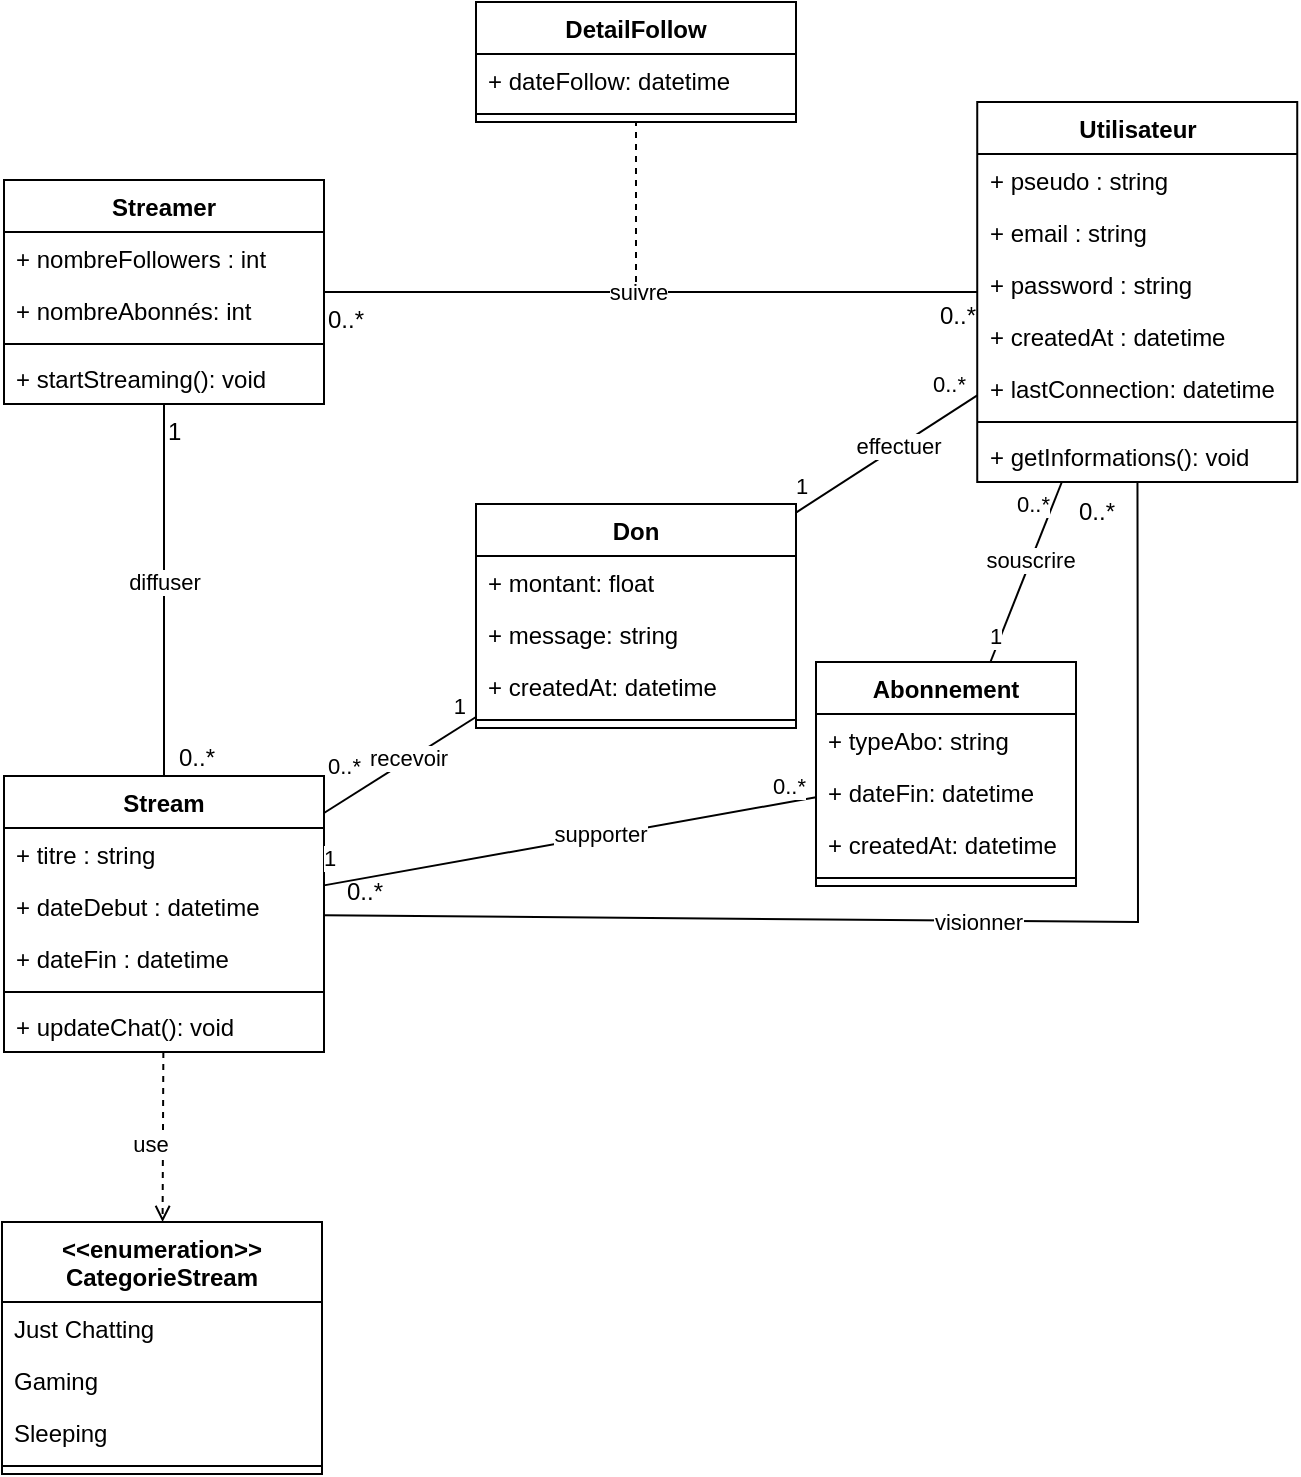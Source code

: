 <mxfile version="24.8.1">
  <diagram name="Page-1" id="OvKmQL-9ffCDZfEJvcls">
    <mxGraphModel dx="836" dy="500" grid="1" gridSize="10" guides="1" tooltips="1" connect="1" arrows="1" fold="1" page="1" pageScale="1" pageWidth="827" pageHeight="1169" math="0" shadow="0">
      <root>
        <mxCell id="0" />
        <mxCell id="1" parent="0" />
        <mxCell id="6I7jYk946wk7H0agT0jo-1" value="Streamer" style="swimlane;fontStyle=1;align=center;verticalAlign=top;childLayout=stackLayout;horizontal=1;startSize=26;horizontalStack=0;resizeParent=1;resizeParentMax=0;resizeLast=0;collapsible=1;marginBottom=0;whiteSpace=wrap;html=1;" vertex="1" parent="1">
          <mxGeometry x="254" y="149" width="160" height="112" as="geometry" />
        </mxCell>
        <mxCell id="6I7jYk946wk7H0agT0jo-2" value="+ nombreFollowers : int" style="text;strokeColor=none;fillColor=none;align=left;verticalAlign=top;spacingLeft=4;spacingRight=4;overflow=hidden;rotatable=0;points=[[0,0.5],[1,0.5]];portConstraint=eastwest;whiteSpace=wrap;html=1;" vertex="1" parent="6I7jYk946wk7H0agT0jo-1">
          <mxGeometry y="26" width="160" height="26" as="geometry" />
        </mxCell>
        <mxCell id="6I7jYk946wk7H0agT0jo-37" value="+ nombreAbonnés: int" style="text;strokeColor=none;fillColor=none;align=left;verticalAlign=top;spacingLeft=4;spacingRight=4;overflow=hidden;rotatable=0;points=[[0,0.5],[1,0.5]];portConstraint=eastwest;whiteSpace=wrap;html=1;" vertex="1" parent="6I7jYk946wk7H0agT0jo-1">
          <mxGeometry y="52" width="160" height="26" as="geometry" />
        </mxCell>
        <mxCell id="6I7jYk946wk7H0agT0jo-3" value="" style="line;strokeWidth=1;fillColor=none;align=left;verticalAlign=middle;spacingTop=-1;spacingLeft=3;spacingRight=3;rotatable=0;labelPosition=right;points=[];portConstraint=eastwest;strokeColor=inherit;" vertex="1" parent="6I7jYk946wk7H0agT0jo-1">
          <mxGeometry y="78" width="160" height="8" as="geometry" />
        </mxCell>
        <mxCell id="6I7jYk946wk7H0agT0jo-4" value="+ startStreaming(): void" style="text;strokeColor=none;fillColor=none;align=left;verticalAlign=top;spacingLeft=4;spacingRight=4;overflow=hidden;rotatable=0;points=[[0,0.5],[1,0.5]];portConstraint=eastwest;whiteSpace=wrap;html=1;" vertex="1" parent="6I7jYk946wk7H0agT0jo-1">
          <mxGeometry y="86" width="160" height="26" as="geometry" />
        </mxCell>
        <mxCell id="6I7jYk946wk7H0agT0jo-5" value="Utilisateur" style="swimlane;fontStyle=1;align=center;verticalAlign=top;childLayout=stackLayout;horizontal=1;startSize=26;horizontalStack=0;resizeParent=1;resizeParentMax=0;resizeLast=0;collapsible=1;marginBottom=0;whiteSpace=wrap;html=1;" vertex="1" parent="1">
          <mxGeometry x="740.62" y="110" width="160" height="190" as="geometry" />
        </mxCell>
        <mxCell id="6I7jYk946wk7H0agT0jo-6" value="+ pseudo : string" style="text;strokeColor=none;fillColor=none;align=left;verticalAlign=top;spacingLeft=4;spacingRight=4;overflow=hidden;rotatable=0;points=[[0,0.5],[1,0.5]];portConstraint=eastwest;whiteSpace=wrap;html=1;" vertex="1" parent="6I7jYk946wk7H0agT0jo-5">
          <mxGeometry y="26" width="160" height="26" as="geometry" />
        </mxCell>
        <mxCell id="6I7jYk946wk7H0agT0jo-33" value="+ email : string" style="text;strokeColor=none;fillColor=none;align=left;verticalAlign=top;spacingLeft=4;spacingRight=4;overflow=hidden;rotatable=0;points=[[0,0.5],[1,0.5]];portConstraint=eastwest;whiteSpace=wrap;html=1;" vertex="1" parent="6I7jYk946wk7H0agT0jo-5">
          <mxGeometry y="52" width="160" height="26" as="geometry" />
        </mxCell>
        <mxCell id="6I7jYk946wk7H0agT0jo-34" value="+ password : string" style="text;strokeColor=none;fillColor=none;align=left;verticalAlign=top;spacingLeft=4;spacingRight=4;overflow=hidden;rotatable=0;points=[[0,0.5],[1,0.5]];portConstraint=eastwest;whiteSpace=wrap;html=1;" vertex="1" parent="6I7jYk946wk7H0agT0jo-5">
          <mxGeometry y="78" width="160" height="26" as="geometry" />
        </mxCell>
        <mxCell id="6I7jYk946wk7H0agT0jo-35" value="+ createdAt : datetime" style="text;strokeColor=none;fillColor=none;align=left;verticalAlign=top;spacingLeft=4;spacingRight=4;overflow=hidden;rotatable=0;points=[[0,0.5],[1,0.5]];portConstraint=eastwest;whiteSpace=wrap;html=1;" vertex="1" parent="6I7jYk946wk7H0agT0jo-5">
          <mxGeometry y="104" width="160" height="26" as="geometry" />
        </mxCell>
        <mxCell id="6I7jYk946wk7H0agT0jo-36" value="+ lastConnection: datetime" style="text;strokeColor=none;fillColor=none;align=left;verticalAlign=top;spacingLeft=4;spacingRight=4;overflow=hidden;rotatable=0;points=[[0,0.5],[1,0.5]];portConstraint=eastwest;whiteSpace=wrap;html=1;" vertex="1" parent="6I7jYk946wk7H0agT0jo-5">
          <mxGeometry y="130" width="160" height="26" as="geometry" />
        </mxCell>
        <mxCell id="6I7jYk946wk7H0agT0jo-7" value="" style="line;strokeWidth=1;fillColor=none;align=left;verticalAlign=middle;spacingTop=-1;spacingLeft=3;spacingRight=3;rotatable=0;labelPosition=right;points=[];portConstraint=eastwest;strokeColor=inherit;" vertex="1" parent="6I7jYk946wk7H0agT0jo-5">
          <mxGeometry y="156" width="160" height="8" as="geometry" />
        </mxCell>
        <mxCell id="6I7jYk946wk7H0agT0jo-8" value="+ getInformations(): void" style="text;strokeColor=none;fillColor=none;align=left;verticalAlign=top;spacingLeft=4;spacingRight=4;overflow=hidden;rotatable=0;points=[[0,0.5],[1,0.5]];portConstraint=eastwest;whiteSpace=wrap;html=1;" vertex="1" parent="6I7jYk946wk7H0agT0jo-5">
          <mxGeometry y="164" width="160" height="26" as="geometry" />
        </mxCell>
        <mxCell id="6I7jYk946wk7H0agT0jo-9" value="Stream" style="swimlane;fontStyle=1;align=center;verticalAlign=top;childLayout=stackLayout;horizontal=1;startSize=26;horizontalStack=0;resizeParent=1;resizeParentMax=0;resizeLast=0;collapsible=1;marginBottom=0;whiteSpace=wrap;html=1;" vertex="1" parent="1">
          <mxGeometry x="254" y="447" width="160" height="138" as="geometry" />
        </mxCell>
        <mxCell id="6I7jYk946wk7H0agT0jo-10" value="+ titre : string" style="text;strokeColor=none;fillColor=none;align=left;verticalAlign=top;spacingLeft=4;spacingRight=4;overflow=hidden;rotatable=0;points=[[0,0.5],[1,0.5]];portConstraint=eastwest;whiteSpace=wrap;html=1;" vertex="1" parent="6I7jYk946wk7H0agT0jo-9">
          <mxGeometry y="26" width="160" height="26" as="geometry" />
        </mxCell>
        <mxCell id="6I7jYk946wk7H0agT0jo-15" value="+ dateDebut : datetime" style="text;strokeColor=none;fillColor=none;align=left;verticalAlign=top;spacingLeft=4;spacingRight=4;overflow=hidden;rotatable=0;points=[[0,0.5],[1,0.5]];portConstraint=eastwest;whiteSpace=wrap;html=1;" vertex="1" parent="6I7jYk946wk7H0agT0jo-9">
          <mxGeometry y="52" width="160" height="26" as="geometry" />
        </mxCell>
        <mxCell id="6I7jYk946wk7H0agT0jo-16" value="+ dateFin : datetime" style="text;strokeColor=none;fillColor=none;align=left;verticalAlign=top;spacingLeft=4;spacingRight=4;overflow=hidden;rotatable=0;points=[[0,0.5],[1,0.5]];portConstraint=eastwest;whiteSpace=wrap;html=1;" vertex="1" parent="6I7jYk946wk7H0agT0jo-9">
          <mxGeometry y="78" width="160" height="26" as="geometry" />
        </mxCell>
        <mxCell id="6I7jYk946wk7H0agT0jo-11" value="" style="line;strokeWidth=1;fillColor=none;align=left;verticalAlign=middle;spacingTop=-1;spacingLeft=3;spacingRight=3;rotatable=0;labelPosition=right;points=[];portConstraint=eastwest;strokeColor=inherit;" vertex="1" parent="6I7jYk946wk7H0agT0jo-9">
          <mxGeometry y="104" width="160" height="8" as="geometry" />
        </mxCell>
        <mxCell id="6I7jYk946wk7H0agT0jo-12" value="+ updateChat(): void" style="text;strokeColor=none;fillColor=none;align=left;verticalAlign=top;spacingLeft=4;spacingRight=4;overflow=hidden;rotatable=0;points=[[0,0.5],[1,0.5]];portConstraint=eastwest;whiteSpace=wrap;html=1;" vertex="1" parent="6I7jYk946wk7H0agT0jo-9">
          <mxGeometry y="112" width="160" height="26" as="geometry" />
        </mxCell>
        <mxCell id="6I7jYk946wk7H0agT0jo-31" style="rounded=0;orthogonalLoop=1;jettySize=auto;html=1;endArrow=open;endFill=0;dashed=1;" edge="1" parent="1" source="6I7jYk946wk7H0agT0jo-9" target="6I7jYk946wk7H0agT0jo-19">
          <mxGeometry relative="1" as="geometry">
            <mxPoint x="520" y="417" as="targetPoint" />
          </mxGeometry>
        </mxCell>
        <mxCell id="6I7jYk946wk7H0agT0jo-32" value="use" style="edgeLabel;html=1;align=center;verticalAlign=middle;resizable=0;points=[];" vertex="1" connectable="0" parent="6I7jYk946wk7H0agT0jo-31">
          <mxGeometry x="0.078" relative="1" as="geometry">
            <mxPoint x="-7" as="offset" />
          </mxGeometry>
        </mxCell>
        <mxCell id="6I7jYk946wk7H0agT0jo-19" value="&lt;div&gt;&amp;lt;&amp;lt;enumeration&amp;gt;&amp;gt;&lt;/div&gt;CategorieStream" style="swimlane;fontStyle=1;align=center;verticalAlign=top;childLayout=stackLayout;horizontal=1;startSize=40;horizontalStack=0;resizeParent=1;resizeParentMax=0;resizeLast=0;collapsible=1;marginBottom=0;whiteSpace=wrap;html=1;" vertex="1" parent="1">
          <mxGeometry x="253" y="670" width="160" height="126" as="geometry" />
        </mxCell>
        <mxCell id="6I7jYk946wk7H0agT0jo-22" value="Just Chatting" style="text;strokeColor=none;fillColor=none;align=left;verticalAlign=top;spacingLeft=4;spacingRight=4;overflow=hidden;rotatable=0;points=[[0,0.5],[1,0.5]];portConstraint=eastwest;whiteSpace=wrap;html=1;" vertex="1" parent="6I7jYk946wk7H0agT0jo-19">
          <mxGeometry y="40" width="160" height="26" as="geometry" />
        </mxCell>
        <mxCell id="6I7jYk946wk7H0agT0jo-29" value="Gaming" style="text;strokeColor=none;fillColor=none;align=left;verticalAlign=top;spacingLeft=4;spacingRight=4;overflow=hidden;rotatable=0;points=[[0,0.5],[1,0.5]];portConstraint=eastwest;whiteSpace=wrap;html=1;" vertex="1" parent="6I7jYk946wk7H0agT0jo-19">
          <mxGeometry y="66" width="160" height="26" as="geometry" />
        </mxCell>
        <mxCell id="6I7jYk946wk7H0agT0jo-30" value="Sleeping" style="text;strokeColor=none;fillColor=none;align=left;verticalAlign=top;spacingLeft=4;spacingRight=4;overflow=hidden;rotatable=0;points=[[0,0.5],[1,0.5]];portConstraint=eastwest;whiteSpace=wrap;html=1;" vertex="1" parent="6I7jYk946wk7H0agT0jo-19">
          <mxGeometry y="92" width="160" height="26" as="geometry" />
        </mxCell>
        <mxCell id="6I7jYk946wk7H0agT0jo-23" value="" style="line;strokeWidth=1;fillColor=none;align=left;verticalAlign=middle;spacingTop=-1;spacingLeft=3;spacingRight=3;rotatable=0;labelPosition=right;points=[];portConstraint=eastwest;strokeColor=inherit;" vertex="1" parent="6I7jYk946wk7H0agT0jo-19">
          <mxGeometry y="118" width="160" height="8" as="geometry" />
        </mxCell>
        <mxCell id="6I7jYk946wk7H0agT0jo-39" value="" style="endArrow=none;html=1;rounded=0;align=center;verticalAlign=top;endFill=0;labelBackgroundColor=none;" edge="1" parent="1" source="6I7jYk946wk7H0agT0jo-1" target="6I7jYk946wk7H0agT0jo-5">
          <mxGeometry relative="1" as="geometry">
            <mxPoint x="420" y="310" as="sourcePoint" />
            <mxPoint x="580" y="310" as="targetPoint" />
          </mxGeometry>
        </mxCell>
        <mxCell id="6I7jYk946wk7H0agT0jo-40" value="" style="resizable=0;html=1;align=left;verticalAlign=bottom;labelBackgroundColor=none;" connectable="0" vertex="1" parent="6I7jYk946wk7H0agT0jo-39">
          <mxGeometry x="-1" relative="1" as="geometry" />
        </mxCell>
        <mxCell id="6I7jYk946wk7H0agT0jo-41" value="0..*" style="resizable=0;html=1;align=left;verticalAlign=top;labelBackgroundColor=none;" connectable="0" vertex="1" parent="6I7jYk946wk7H0agT0jo-39">
          <mxGeometry x="-1" relative="1" as="geometry" />
        </mxCell>
        <mxCell id="6I7jYk946wk7H0agT0jo-42" value="" style="resizable=0;html=1;align=right;verticalAlign=bottom;labelBackgroundColor=none;" connectable="0" vertex="1" parent="6I7jYk946wk7H0agT0jo-39">
          <mxGeometry x="1" relative="1" as="geometry" />
        </mxCell>
        <mxCell id="6I7jYk946wk7H0agT0jo-43" value="0..*" style="resizable=0;html=1;align=left;verticalAlign=top;labelBackgroundColor=none;" connectable="0" vertex="1" parent="6I7jYk946wk7H0agT0jo-39">
          <mxGeometry x="-1" relative="1" as="geometry">
            <mxPoint x="306" y="-2" as="offset" />
          </mxGeometry>
        </mxCell>
        <mxCell id="6I7jYk946wk7H0agT0jo-44" value="suivre" style="edgeLabel;html=1;align=center;verticalAlign=middle;resizable=0;points=[];" vertex="1" connectable="0" parent="6I7jYk946wk7H0agT0jo-39">
          <mxGeometry x="-0.041" relative="1" as="geometry">
            <mxPoint as="offset" />
          </mxGeometry>
        </mxCell>
        <mxCell id="6I7jYk946wk7H0agT0jo-45" value="" style="endArrow=none;dashed=1;html=1;strokeWidth=1;rounded=0;" edge="1" parent="1">
          <mxGeometry width="50" height="50" relative="1" as="geometry">
            <mxPoint x="570" y="200" as="sourcePoint" />
            <mxPoint x="570" y="120" as="targetPoint" />
          </mxGeometry>
        </mxCell>
        <mxCell id="6I7jYk946wk7H0agT0jo-47" value="DetailFollow" style="swimlane;fontStyle=1;align=center;verticalAlign=top;childLayout=stackLayout;horizontal=1;startSize=26;horizontalStack=0;resizeParent=1;resizeParentMax=0;resizeLast=0;collapsible=1;marginBottom=0;whiteSpace=wrap;html=1;" vertex="1" parent="1">
          <mxGeometry x="490" y="60" width="160" height="60" as="geometry" />
        </mxCell>
        <mxCell id="6I7jYk946wk7H0agT0jo-48" value="+ dateFollow: datetime" style="text;strokeColor=none;fillColor=none;align=left;verticalAlign=top;spacingLeft=4;spacingRight=4;overflow=hidden;rotatable=0;points=[[0,0.5],[1,0.5]];portConstraint=eastwest;whiteSpace=wrap;html=1;" vertex="1" parent="6I7jYk946wk7H0agT0jo-47">
          <mxGeometry y="26" width="160" height="26" as="geometry" />
        </mxCell>
        <mxCell id="6I7jYk946wk7H0agT0jo-50" value="" style="line;strokeWidth=1;fillColor=none;align=left;verticalAlign=middle;spacingTop=-1;spacingLeft=3;spacingRight=3;rotatable=0;labelPosition=right;points=[];portConstraint=eastwest;strokeColor=inherit;" vertex="1" parent="6I7jYk946wk7H0agT0jo-47">
          <mxGeometry y="52" width="160" height="8" as="geometry" />
        </mxCell>
        <mxCell id="6I7jYk946wk7H0agT0jo-53" value="" style="endArrow=none;html=1;rounded=0;align=center;verticalAlign=top;endFill=0;labelBackgroundColor=none;" edge="1" parent="1" source="6I7jYk946wk7H0agT0jo-1" target="6I7jYk946wk7H0agT0jo-9">
          <mxGeometry relative="1" as="geometry">
            <mxPoint x="424" y="215" as="sourcePoint" />
            <mxPoint x="620" y="215" as="targetPoint" />
          </mxGeometry>
        </mxCell>
        <mxCell id="6I7jYk946wk7H0agT0jo-54" value="" style="resizable=0;html=1;align=left;verticalAlign=bottom;labelBackgroundColor=none;" connectable="0" vertex="1" parent="6I7jYk946wk7H0agT0jo-53">
          <mxGeometry x="-1" relative="1" as="geometry" />
        </mxCell>
        <mxCell id="6I7jYk946wk7H0agT0jo-55" value="1" style="resizable=0;html=1;align=left;verticalAlign=top;labelBackgroundColor=none;" connectable="0" vertex="1" parent="6I7jYk946wk7H0agT0jo-53">
          <mxGeometry x="-1" relative="1" as="geometry" />
        </mxCell>
        <mxCell id="6I7jYk946wk7H0agT0jo-56" value="" style="resizable=0;html=1;align=right;verticalAlign=bottom;labelBackgroundColor=none;" connectable="0" vertex="1" parent="6I7jYk946wk7H0agT0jo-53">
          <mxGeometry x="1" relative="1" as="geometry" />
        </mxCell>
        <mxCell id="6I7jYk946wk7H0agT0jo-58" value="diffuser" style="edgeLabel;html=1;align=center;verticalAlign=middle;resizable=0;points=[];" vertex="1" connectable="0" parent="6I7jYk946wk7H0agT0jo-53">
          <mxGeometry x="-0.041" relative="1" as="geometry">
            <mxPoint as="offset" />
          </mxGeometry>
        </mxCell>
        <mxCell id="6I7jYk946wk7H0agT0jo-59" value="0..*" style="text;html=1;align=center;verticalAlign=middle;resizable=0;points=[];autosize=1;strokeColor=none;fillColor=none;" vertex="1" parent="1">
          <mxGeometry x="330" y="423" width="40" height="30" as="geometry" />
        </mxCell>
        <mxCell id="6I7jYk946wk7H0agT0jo-61" value="" style="endArrow=none;html=1;rounded=0;align=center;verticalAlign=top;endFill=0;labelBackgroundColor=none;" edge="1" parent="1" source="6I7jYk946wk7H0agT0jo-5" target="6I7jYk946wk7H0agT0jo-9">
          <mxGeometry relative="1" as="geometry">
            <mxPoint x="344" y="271" as="sourcePoint" />
            <mxPoint x="344" y="457" as="targetPoint" />
            <Array as="points">
              <mxPoint x="821" y="520" />
            </Array>
          </mxGeometry>
        </mxCell>
        <mxCell id="6I7jYk946wk7H0agT0jo-62" value="" style="resizable=0;html=1;align=left;verticalAlign=bottom;labelBackgroundColor=none;" connectable="0" vertex="1" parent="6I7jYk946wk7H0agT0jo-61">
          <mxGeometry x="-1" relative="1" as="geometry" />
        </mxCell>
        <mxCell id="6I7jYk946wk7H0agT0jo-64" value="" style="resizable=0;html=1;align=right;verticalAlign=bottom;labelBackgroundColor=none;" connectable="0" vertex="1" parent="6I7jYk946wk7H0agT0jo-61">
          <mxGeometry x="1" relative="1" as="geometry" />
        </mxCell>
        <mxCell id="6I7jYk946wk7H0agT0jo-66" value="visionner" style="edgeLabel;html=1;align=center;verticalAlign=middle;resizable=0;points=[];" vertex="1" connectable="0" parent="6I7jYk946wk7H0agT0jo-61">
          <mxGeometry x="-0.041" relative="1" as="geometry">
            <mxPoint as="offset" />
          </mxGeometry>
        </mxCell>
        <mxCell id="6I7jYk946wk7H0agT0jo-67" value="0..*" style="text;html=1;align=center;verticalAlign=middle;resizable=0;points=[];autosize=1;strokeColor=none;fillColor=none;" vertex="1" parent="1">
          <mxGeometry x="414" y="490" width="40" height="30" as="geometry" />
        </mxCell>
        <mxCell id="6I7jYk946wk7H0agT0jo-68" value="0..*" style="text;html=1;align=center;verticalAlign=middle;resizable=0;points=[];autosize=1;strokeColor=none;fillColor=none;" vertex="1" parent="1">
          <mxGeometry x="780" y="300" width="40" height="30" as="geometry" />
        </mxCell>
        <mxCell id="6I7jYk946wk7H0agT0jo-69" value="Don" style="swimlane;fontStyle=1;align=center;verticalAlign=top;childLayout=stackLayout;horizontal=1;startSize=26;horizontalStack=0;resizeParent=1;resizeParentMax=0;resizeLast=0;collapsible=1;marginBottom=0;whiteSpace=wrap;html=1;" vertex="1" parent="1">
          <mxGeometry x="490" y="311" width="160" height="112" as="geometry" />
        </mxCell>
        <mxCell id="6I7jYk946wk7H0agT0jo-70" value="+ montant: float" style="text;strokeColor=none;fillColor=none;align=left;verticalAlign=top;spacingLeft=4;spacingRight=4;overflow=hidden;rotatable=0;points=[[0,0.5],[1,0.5]];portConstraint=eastwest;whiteSpace=wrap;html=1;" vertex="1" parent="6I7jYk946wk7H0agT0jo-69">
          <mxGeometry y="26" width="160" height="26" as="geometry" />
        </mxCell>
        <mxCell id="6I7jYk946wk7H0agT0jo-71" value="+ message: string" style="text;strokeColor=none;fillColor=none;align=left;verticalAlign=top;spacingLeft=4;spacingRight=4;overflow=hidden;rotatable=0;points=[[0,0.5],[1,0.5]];portConstraint=eastwest;whiteSpace=wrap;html=1;" vertex="1" parent="6I7jYk946wk7H0agT0jo-69">
          <mxGeometry y="52" width="160" height="26" as="geometry" />
        </mxCell>
        <mxCell id="6I7jYk946wk7H0agT0jo-72" value="+ createdAt: datetime" style="text;strokeColor=none;fillColor=none;align=left;verticalAlign=top;spacingLeft=4;spacingRight=4;overflow=hidden;rotatable=0;points=[[0,0.5],[1,0.5]];portConstraint=eastwest;whiteSpace=wrap;html=1;" vertex="1" parent="6I7jYk946wk7H0agT0jo-69">
          <mxGeometry y="78" width="160" height="26" as="geometry" />
        </mxCell>
        <mxCell id="6I7jYk946wk7H0agT0jo-73" value="" style="line;strokeWidth=1;fillColor=none;align=left;verticalAlign=middle;spacingTop=-1;spacingLeft=3;spacingRight=3;rotatable=0;labelPosition=right;points=[];portConstraint=eastwest;strokeColor=inherit;" vertex="1" parent="6I7jYk946wk7H0agT0jo-69">
          <mxGeometry y="104" width="160" height="8" as="geometry" />
        </mxCell>
        <mxCell id="6I7jYk946wk7H0agT0jo-75" value="" style="endArrow=none;html=1;rounded=0;" edge="1" parent="1" source="6I7jYk946wk7H0agT0jo-69" target="6I7jYk946wk7H0agT0jo-5">
          <mxGeometry relative="1" as="geometry">
            <mxPoint x="560" y="330" as="sourcePoint" />
            <mxPoint x="720" y="330" as="targetPoint" />
          </mxGeometry>
        </mxCell>
        <mxCell id="6I7jYk946wk7H0agT0jo-76" value="1" style="edgeLabel;resizable=0;html=1;align=left;verticalAlign=bottom;" connectable="0" vertex="1" parent="6I7jYk946wk7H0agT0jo-75">
          <mxGeometry x="-1" relative="1" as="geometry">
            <mxPoint x="-2" y="-5" as="offset" />
          </mxGeometry>
        </mxCell>
        <mxCell id="6I7jYk946wk7H0agT0jo-77" value="0..*" style="edgeLabel;resizable=0;html=1;align=right;verticalAlign=bottom;" connectable="0" vertex="1" parent="6I7jYk946wk7H0agT0jo-75">
          <mxGeometry x="1" relative="1" as="geometry">
            <mxPoint x="-5" y="3" as="offset" />
          </mxGeometry>
        </mxCell>
        <mxCell id="6I7jYk946wk7H0agT0jo-78" value="effectuer" style="edgeLabel;html=1;align=center;verticalAlign=middle;resizable=0;points=[];" vertex="1" connectable="0" parent="6I7jYk946wk7H0agT0jo-75">
          <mxGeometry x="0.124" y="1" relative="1" as="geometry">
            <mxPoint as="offset" />
          </mxGeometry>
        </mxCell>
        <mxCell id="6I7jYk946wk7H0agT0jo-79" value="" style="endArrow=none;html=1;rounded=0;" edge="1" parent="1" source="6I7jYk946wk7H0agT0jo-9" target="6I7jYk946wk7H0agT0jo-69">
          <mxGeometry relative="1" as="geometry">
            <mxPoint x="662" y="345" as="sourcePoint" />
            <mxPoint x="751" y="277" as="targetPoint" />
          </mxGeometry>
        </mxCell>
        <mxCell id="6I7jYk946wk7H0agT0jo-80" value="0..*" style="edgeLabel;resizable=0;html=1;align=left;verticalAlign=bottom;" connectable="0" vertex="1" parent="6I7jYk946wk7H0agT0jo-79">
          <mxGeometry x="-1" relative="1" as="geometry">
            <mxPoint y="-15" as="offset" />
          </mxGeometry>
        </mxCell>
        <mxCell id="6I7jYk946wk7H0agT0jo-81" value="1" style="edgeLabel;resizable=0;html=1;align=right;verticalAlign=bottom;" connectable="0" vertex="1" parent="6I7jYk946wk7H0agT0jo-79">
          <mxGeometry x="1" relative="1" as="geometry">
            <mxPoint x="-5" y="3" as="offset" />
          </mxGeometry>
        </mxCell>
        <mxCell id="6I7jYk946wk7H0agT0jo-82" value="recevoir" style="edgeLabel;html=1;align=center;verticalAlign=middle;resizable=0;points=[];" vertex="1" connectable="0" parent="6I7jYk946wk7H0agT0jo-79">
          <mxGeometry x="0.124" y="1" relative="1" as="geometry">
            <mxPoint as="offset" />
          </mxGeometry>
        </mxCell>
        <mxCell id="6I7jYk946wk7H0agT0jo-83" value="Abonnement" style="swimlane;fontStyle=1;align=center;verticalAlign=top;childLayout=stackLayout;horizontal=1;startSize=26;horizontalStack=0;resizeParent=1;resizeParentMax=0;resizeLast=0;collapsible=1;marginBottom=0;whiteSpace=wrap;html=1;" vertex="1" parent="1">
          <mxGeometry x="660" y="390" width="130" height="112" as="geometry" />
        </mxCell>
        <mxCell id="6I7jYk946wk7H0agT0jo-84" value="+ typeAbo: string" style="text;strokeColor=none;fillColor=none;align=left;verticalAlign=top;spacingLeft=4;spacingRight=4;overflow=hidden;rotatable=0;points=[[0,0.5],[1,0.5]];portConstraint=eastwest;whiteSpace=wrap;html=1;" vertex="1" parent="6I7jYk946wk7H0agT0jo-83">
          <mxGeometry y="26" width="130" height="26" as="geometry" />
        </mxCell>
        <mxCell id="6I7jYk946wk7H0agT0jo-85" value="+ dateFin: datetime" style="text;strokeColor=none;fillColor=none;align=left;verticalAlign=top;spacingLeft=4;spacingRight=4;overflow=hidden;rotatable=0;points=[[0,0.5],[1,0.5]];portConstraint=eastwest;whiteSpace=wrap;html=1;" vertex="1" parent="6I7jYk946wk7H0agT0jo-83">
          <mxGeometry y="52" width="130" height="26" as="geometry" />
        </mxCell>
        <mxCell id="6I7jYk946wk7H0agT0jo-86" value="+ createdAt: datetime" style="text;strokeColor=none;fillColor=none;align=left;verticalAlign=top;spacingLeft=4;spacingRight=4;overflow=hidden;rotatable=0;points=[[0,0.5],[1,0.5]];portConstraint=eastwest;whiteSpace=wrap;html=1;" vertex="1" parent="6I7jYk946wk7H0agT0jo-83">
          <mxGeometry y="78" width="130" height="26" as="geometry" />
        </mxCell>
        <mxCell id="6I7jYk946wk7H0agT0jo-87" value="" style="line;strokeWidth=1;fillColor=none;align=left;verticalAlign=middle;spacingTop=-1;spacingLeft=3;spacingRight=3;rotatable=0;labelPosition=right;points=[];portConstraint=eastwest;strokeColor=inherit;" vertex="1" parent="6I7jYk946wk7H0agT0jo-83">
          <mxGeometry y="104" width="130" height="8" as="geometry" />
        </mxCell>
        <mxCell id="6I7jYk946wk7H0agT0jo-88" value="" style="endArrow=none;html=1;rounded=0;" edge="1" parent="1" source="6I7jYk946wk7H0agT0jo-83" target="6I7jYk946wk7H0agT0jo-5">
          <mxGeometry relative="1" as="geometry">
            <mxPoint x="660" y="325" as="sourcePoint" />
            <mxPoint x="751" y="267" as="targetPoint" />
          </mxGeometry>
        </mxCell>
        <mxCell id="6I7jYk946wk7H0agT0jo-89" value="1" style="edgeLabel;resizable=0;html=1;align=left;verticalAlign=bottom;" connectable="0" vertex="1" parent="6I7jYk946wk7H0agT0jo-88">
          <mxGeometry x="-1" relative="1" as="geometry">
            <mxPoint x="-2" y="-5" as="offset" />
          </mxGeometry>
        </mxCell>
        <mxCell id="6I7jYk946wk7H0agT0jo-90" value="0..*" style="edgeLabel;resizable=0;html=1;align=right;verticalAlign=bottom;" connectable="0" vertex="1" parent="6I7jYk946wk7H0agT0jo-88">
          <mxGeometry x="1" relative="1" as="geometry">
            <mxPoint x="-5" y="20" as="offset" />
          </mxGeometry>
        </mxCell>
        <mxCell id="6I7jYk946wk7H0agT0jo-91" value="souscrire" style="edgeLabel;html=1;align=center;verticalAlign=middle;resizable=0;points=[];" vertex="1" connectable="0" parent="6I7jYk946wk7H0agT0jo-88">
          <mxGeometry x="0.124" y="1" relative="1" as="geometry">
            <mxPoint as="offset" />
          </mxGeometry>
        </mxCell>
        <mxCell id="6I7jYk946wk7H0agT0jo-92" value="" style="endArrow=none;html=1;rounded=0;" edge="1" parent="1" source="6I7jYk946wk7H0agT0jo-9" target="6I7jYk946wk7H0agT0jo-83">
          <mxGeometry relative="1" as="geometry">
            <mxPoint x="757" y="400" as="sourcePoint" />
            <mxPoint x="793" y="310" as="targetPoint" />
          </mxGeometry>
        </mxCell>
        <mxCell id="6I7jYk946wk7H0agT0jo-93" value="1" style="edgeLabel;resizable=0;html=1;align=left;verticalAlign=bottom;" connectable="0" vertex="1" parent="6I7jYk946wk7H0agT0jo-92">
          <mxGeometry x="-1" relative="1" as="geometry">
            <mxPoint x="-2" y="-5" as="offset" />
          </mxGeometry>
        </mxCell>
        <mxCell id="6I7jYk946wk7H0agT0jo-94" value="0..*" style="edgeLabel;resizable=0;html=1;align=right;verticalAlign=bottom;" connectable="0" vertex="1" parent="6I7jYk946wk7H0agT0jo-92">
          <mxGeometry x="1" relative="1" as="geometry">
            <mxPoint x="-5" y="3" as="offset" />
          </mxGeometry>
        </mxCell>
        <mxCell id="6I7jYk946wk7H0agT0jo-95" value="supporter" style="edgeLabel;html=1;align=center;verticalAlign=middle;resizable=0;points=[];" vertex="1" connectable="0" parent="6I7jYk946wk7H0agT0jo-92">
          <mxGeometry x="0.124" y="1" relative="1" as="geometry">
            <mxPoint as="offset" />
          </mxGeometry>
        </mxCell>
      </root>
    </mxGraphModel>
  </diagram>
</mxfile>
